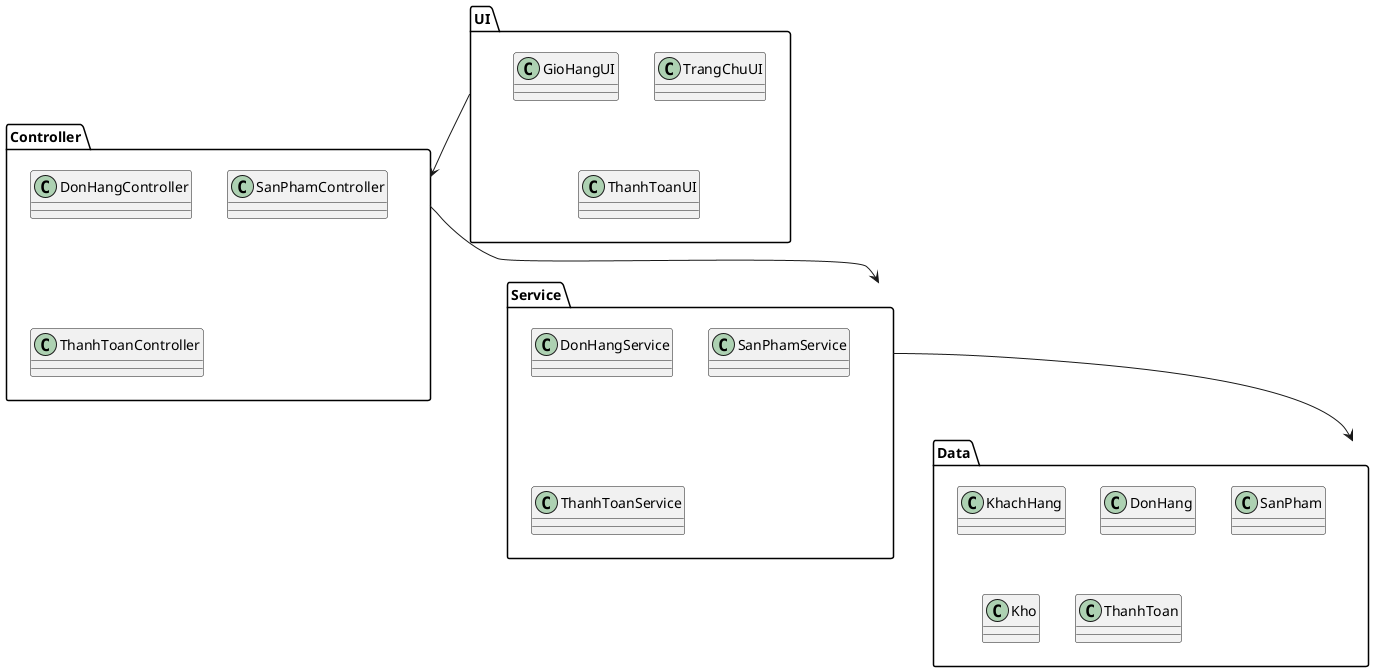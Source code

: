 @startuml
package UI {
  class TrangChuUI
  class GioHangUI
  class ThanhToanUI
}

package Controller {
  class DonHangController
  class SanPhamController
  class ThanhToanController
}

package Service {
  class DonHangService
  class SanPhamService
  class ThanhToanService
}

package Data {
  class KhachHang
  class DonHang
  class SanPham
  class Kho
  class ThanhToan
}

UI --> Controller
Controller --> Service
Service --> Data
@enduml
